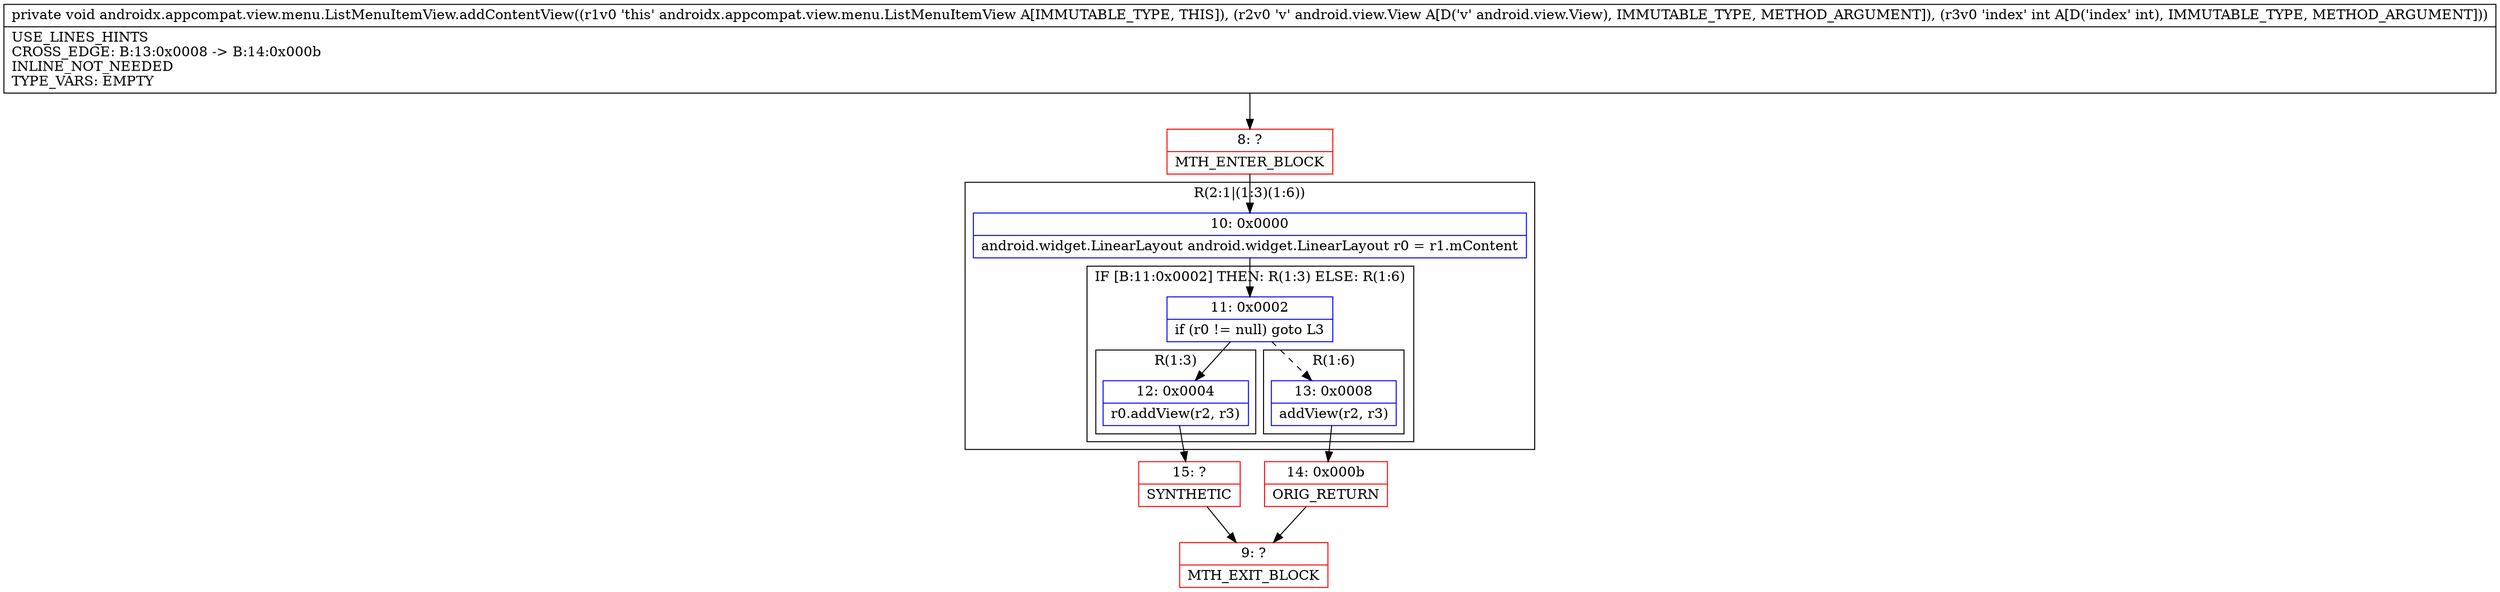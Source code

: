 digraph "CFG forandroidx.appcompat.view.menu.ListMenuItemView.addContentView(Landroid\/view\/View;I)V" {
subgraph cluster_Region_1435027161 {
label = "R(2:1|(1:3)(1:6))";
node [shape=record,color=blue];
Node_10 [shape=record,label="{10\:\ 0x0000|android.widget.LinearLayout android.widget.LinearLayout r0 = r1.mContent\l}"];
subgraph cluster_IfRegion_1170330604 {
label = "IF [B:11:0x0002] THEN: R(1:3) ELSE: R(1:6)";
node [shape=record,color=blue];
Node_11 [shape=record,label="{11\:\ 0x0002|if (r0 != null) goto L3\l}"];
subgraph cluster_Region_1162746337 {
label = "R(1:3)";
node [shape=record,color=blue];
Node_12 [shape=record,label="{12\:\ 0x0004|r0.addView(r2, r3)\l}"];
}
subgraph cluster_Region_1816040459 {
label = "R(1:6)";
node [shape=record,color=blue];
Node_13 [shape=record,label="{13\:\ 0x0008|addView(r2, r3)\l}"];
}
}
}
Node_8 [shape=record,color=red,label="{8\:\ ?|MTH_ENTER_BLOCK\l}"];
Node_15 [shape=record,color=red,label="{15\:\ ?|SYNTHETIC\l}"];
Node_9 [shape=record,color=red,label="{9\:\ ?|MTH_EXIT_BLOCK\l}"];
Node_14 [shape=record,color=red,label="{14\:\ 0x000b|ORIG_RETURN\l}"];
MethodNode[shape=record,label="{private void androidx.appcompat.view.menu.ListMenuItemView.addContentView((r1v0 'this' androidx.appcompat.view.menu.ListMenuItemView A[IMMUTABLE_TYPE, THIS]), (r2v0 'v' android.view.View A[D('v' android.view.View), IMMUTABLE_TYPE, METHOD_ARGUMENT]), (r3v0 'index' int A[D('index' int), IMMUTABLE_TYPE, METHOD_ARGUMENT]))  | USE_LINES_HINTS\lCROSS_EDGE: B:13:0x0008 \-\> B:14:0x000b\lINLINE_NOT_NEEDED\lTYPE_VARS: EMPTY\l}"];
MethodNode -> Node_8;Node_10 -> Node_11;
Node_11 -> Node_12;
Node_11 -> Node_13[style=dashed];
Node_12 -> Node_15;
Node_13 -> Node_14;
Node_8 -> Node_10;
Node_15 -> Node_9;
Node_14 -> Node_9;
}

